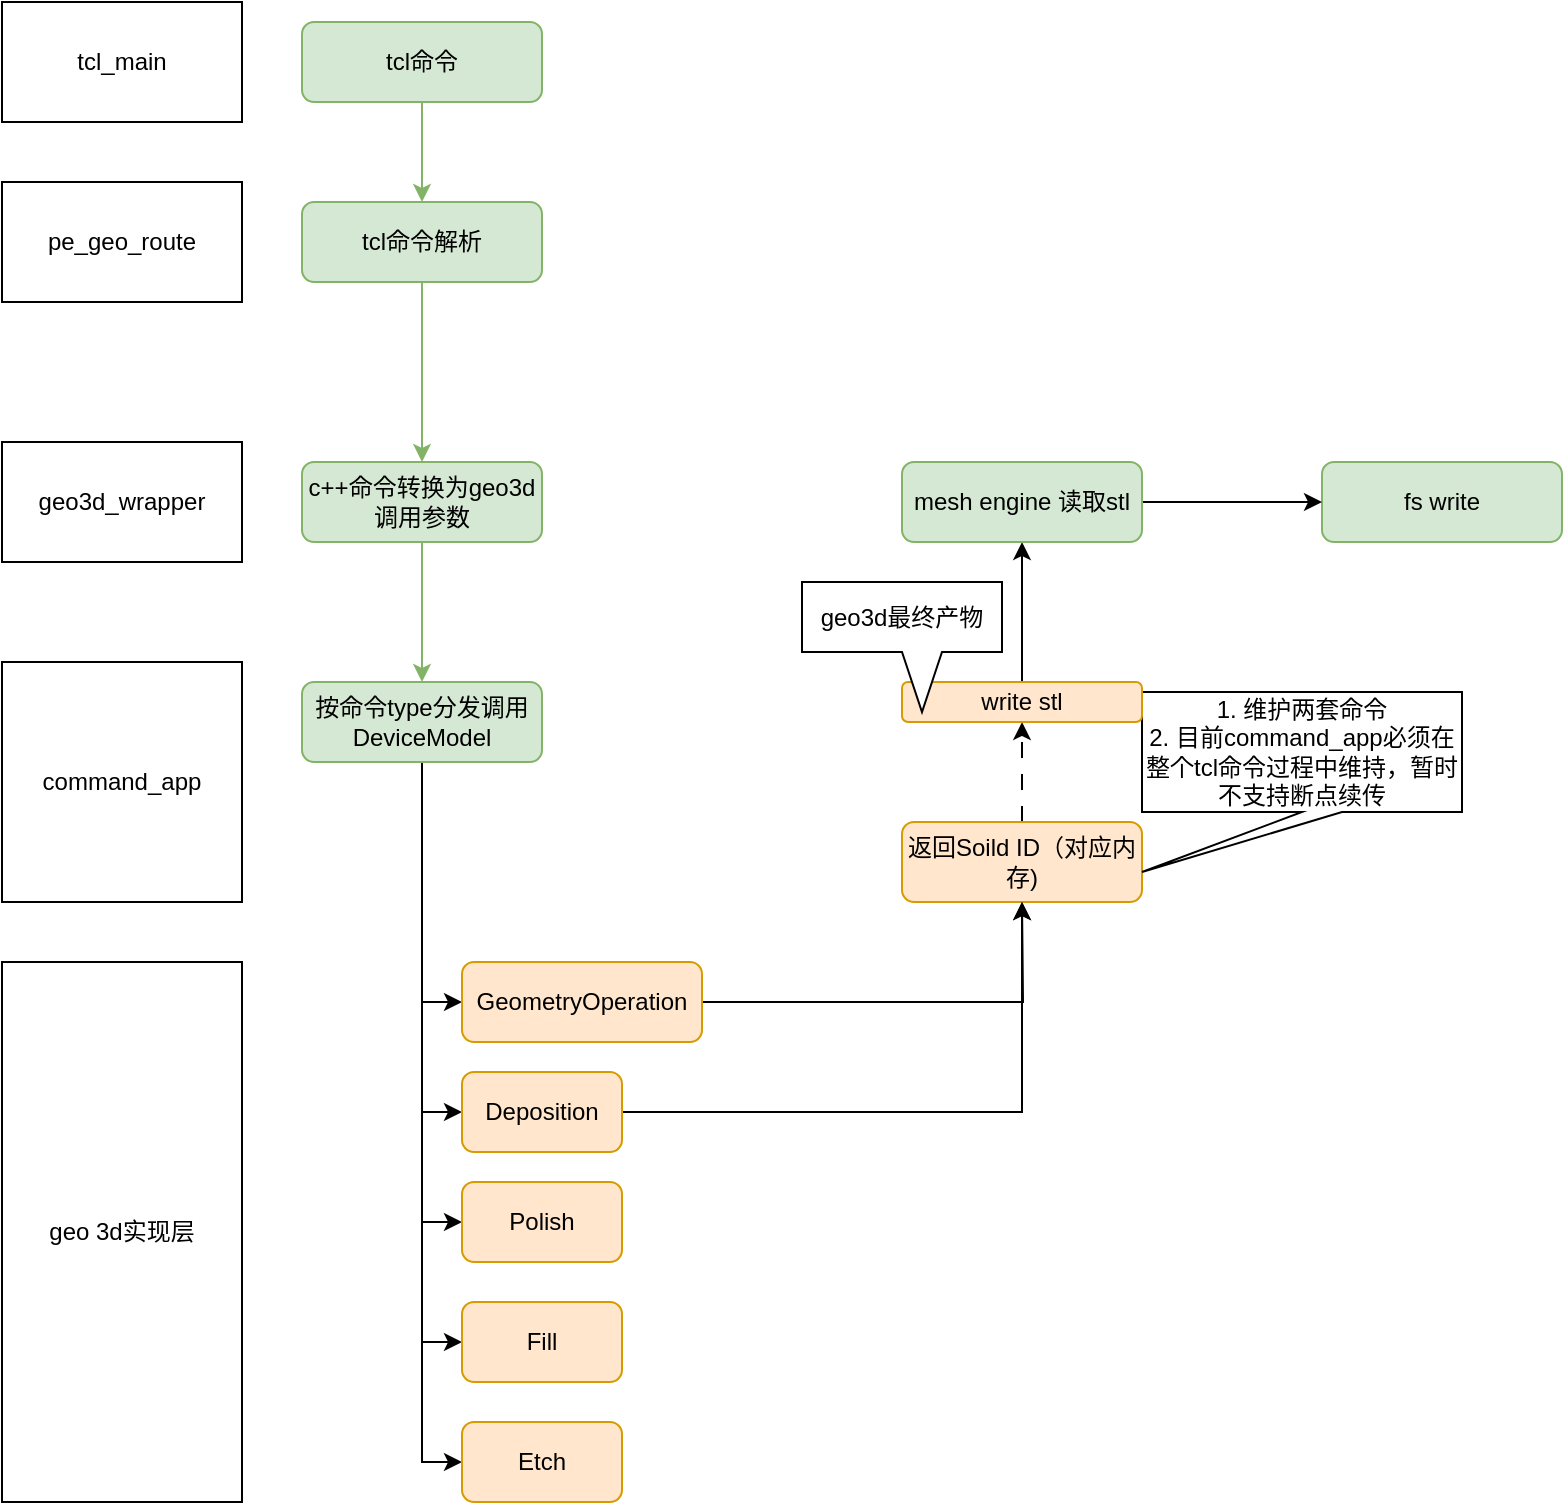 <mxfile version="22.1.15" type="github">
  <diagram id="C5RBs43oDa-KdzZeNtuy" name="Page-1">
    <mxGraphModel dx="1050" dy="556" grid="1" gridSize="10" guides="1" tooltips="1" connect="1" arrows="1" fold="1" page="1" pageScale="1" pageWidth="827" pageHeight="1169" math="0" shadow="0">
      <root>
        <mxCell id="WIyWlLk6GJQsqaUBKTNV-0" />
        <mxCell id="WIyWlLk6GJQsqaUBKTNV-1" parent="WIyWlLk6GJQsqaUBKTNV-0" />
        <mxCell id="1xFHwidM4DEau7xeVpxm-11" style="edgeStyle=orthogonalEdgeStyle;rounded=0;orthogonalLoop=1;jettySize=auto;html=1;entryX=0.5;entryY=0;entryDx=0;entryDy=0;fillColor=#d5e8d4;strokeColor=#82b366;" parent="WIyWlLk6GJQsqaUBKTNV-1" source="WIyWlLk6GJQsqaUBKTNV-3" target="1xFHwidM4DEau7xeVpxm-0" edge="1">
          <mxGeometry relative="1" as="geometry" />
        </mxCell>
        <mxCell id="WIyWlLk6GJQsqaUBKTNV-3" value="tcl命令" style="rounded=1;whiteSpace=wrap;html=1;fontSize=12;glass=0;strokeWidth=1;shadow=0;fillColor=#d5e8d4;strokeColor=#82b366;" parent="WIyWlLk6GJQsqaUBKTNV-1" vertex="1">
          <mxGeometry x="160" y="80" width="120" height="40" as="geometry" />
        </mxCell>
        <mxCell id="1xFHwidM4DEau7xeVpxm-3" style="edgeStyle=orthogonalEdgeStyle;rounded=0;orthogonalLoop=1;jettySize=auto;html=1;entryX=0.5;entryY=0;entryDx=0;entryDy=0;fillColor=#d5e8d4;strokeColor=#82b366;" parent="WIyWlLk6GJQsqaUBKTNV-1" source="1xFHwidM4DEau7xeVpxm-0" target="1xFHwidM4DEau7xeVpxm-2" edge="1">
          <mxGeometry relative="1" as="geometry" />
        </mxCell>
        <mxCell id="1xFHwidM4DEau7xeVpxm-0" value="tcl命令解析" style="rounded=1;whiteSpace=wrap;html=1;fontSize=12;glass=0;strokeWidth=1;shadow=0;fillColor=#d5e8d4;strokeColor=#82b366;" parent="WIyWlLk6GJQsqaUBKTNV-1" vertex="1">
          <mxGeometry x="160" y="170" width="120" height="40" as="geometry" />
        </mxCell>
        <mxCell id="1xFHwidM4DEau7xeVpxm-17" style="edgeStyle=orthogonalEdgeStyle;rounded=0;orthogonalLoop=1;jettySize=auto;html=1;entryX=0.5;entryY=0;entryDx=0;entryDy=0;fillColor=#d5e8d4;strokeColor=#82b366;" parent="WIyWlLk6GJQsqaUBKTNV-1" source="1xFHwidM4DEau7xeVpxm-2" target="1xFHwidM4DEau7xeVpxm-16" edge="1">
          <mxGeometry relative="1" as="geometry" />
        </mxCell>
        <mxCell id="1xFHwidM4DEau7xeVpxm-2" value="c++命令转换为geo3d调用参数" style="rounded=1;whiteSpace=wrap;html=1;fontSize=12;glass=0;strokeWidth=1;shadow=0;fillColor=#d5e8d4;strokeColor=#82b366;" parent="WIyWlLk6GJQsqaUBKTNV-1" vertex="1">
          <mxGeometry x="160" y="300" width="120" height="40" as="geometry" />
        </mxCell>
        <mxCell id="1xFHwidM4DEau7xeVpxm-5" value="tcl_main" style="rounded=0;whiteSpace=wrap;html=1;" parent="WIyWlLk6GJQsqaUBKTNV-1" vertex="1">
          <mxGeometry x="10" y="70" width="120" height="60" as="geometry" />
        </mxCell>
        <mxCell id="1xFHwidM4DEau7xeVpxm-7" value="pe_geo_route" style="rounded=0;whiteSpace=wrap;html=1;" parent="WIyWlLk6GJQsqaUBKTNV-1" vertex="1">
          <mxGeometry x="10" y="160" width="120" height="60" as="geometry" />
        </mxCell>
        <mxCell id="1xFHwidM4DEau7xeVpxm-8" value="geo3d_wrapper" style="rounded=0;whiteSpace=wrap;html=1;" parent="WIyWlLk6GJQsqaUBKTNV-1" vertex="1">
          <mxGeometry x="10" y="290" width="120" height="60" as="geometry" />
        </mxCell>
        <mxCell id="1xFHwidM4DEau7xeVpxm-12" value="command_app" style="rounded=0;whiteSpace=wrap;html=1;" parent="WIyWlLk6GJQsqaUBKTNV-1" vertex="1">
          <mxGeometry x="10" y="400" width="120" height="120" as="geometry" />
        </mxCell>
        <mxCell id="1xFHwidM4DEau7xeVpxm-32" style="edgeStyle=orthogonalEdgeStyle;rounded=0;orthogonalLoop=1;jettySize=auto;html=1;entryX=0;entryY=0.5;entryDx=0;entryDy=0;" parent="WIyWlLk6GJQsqaUBKTNV-1" source="1xFHwidM4DEau7xeVpxm-16" target="1xFHwidM4DEau7xeVpxm-24" edge="1">
          <mxGeometry relative="1" as="geometry" />
        </mxCell>
        <mxCell id="1xFHwidM4DEau7xeVpxm-33" style="edgeStyle=orthogonalEdgeStyle;rounded=0;orthogonalLoop=1;jettySize=auto;html=1;entryX=0;entryY=0.5;entryDx=0;entryDy=0;" parent="WIyWlLk6GJQsqaUBKTNV-1" source="1xFHwidM4DEau7xeVpxm-16" target="1xFHwidM4DEau7xeVpxm-25" edge="1">
          <mxGeometry relative="1" as="geometry" />
        </mxCell>
        <mxCell id="1xFHwidM4DEau7xeVpxm-34" style="edgeStyle=orthogonalEdgeStyle;rounded=0;orthogonalLoop=1;jettySize=auto;html=1;exitX=0.5;exitY=1;exitDx=0;exitDy=0;entryX=0;entryY=0.5;entryDx=0;entryDy=0;" parent="WIyWlLk6GJQsqaUBKTNV-1" source="1xFHwidM4DEau7xeVpxm-16" target="1xFHwidM4DEau7xeVpxm-28" edge="1">
          <mxGeometry relative="1" as="geometry" />
        </mxCell>
        <mxCell id="1xFHwidM4DEau7xeVpxm-35" style="edgeStyle=orthogonalEdgeStyle;rounded=0;orthogonalLoop=1;jettySize=auto;html=1;entryX=0;entryY=0.5;entryDx=0;entryDy=0;" parent="WIyWlLk6GJQsqaUBKTNV-1" source="1xFHwidM4DEau7xeVpxm-16" target="1xFHwidM4DEau7xeVpxm-29" edge="1">
          <mxGeometry relative="1" as="geometry" />
        </mxCell>
        <mxCell id="1xFHwidM4DEau7xeVpxm-36" style="edgeStyle=orthogonalEdgeStyle;rounded=0;orthogonalLoop=1;jettySize=auto;html=1;entryX=0;entryY=0.5;entryDx=0;entryDy=0;" parent="WIyWlLk6GJQsqaUBKTNV-1" source="1xFHwidM4DEau7xeVpxm-16" target="1xFHwidM4DEau7xeVpxm-30" edge="1">
          <mxGeometry relative="1" as="geometry" />
        </mxCell>
        <mxCell id="1xFHwidM4DEau7xeVpxm-16" value="按命令type分发调用DeviceModel" style="rounded=1;whiteSpace=wrap;html=1;fontSize=12;glass=0;strokeWidth=1;shadow=0;fillColor=#d5e8d4;strokeColor=#82b366;" parent="WIyWlLk6GJQsqaUBKTNV-1" vertex="1">
          <mxGeometry x="160" y="410" width="120" height="40" as="geometry" />
        </mxCell>
        <mxCell id="084bBf5FImpD8F8ZZbJ8-1" style="edgeStyle=orthogonalEdgeStyle;rounded=0;orthogonalLoop=1;jettySize=auto;html=1;entryX=0.5;entryY=1;entryDx=0;entryDy=0;dashed=1;dashPattern=8 8;" edge="1" parent="WIyWlLk6GJQsqaUBKTNV-1" source="1xFHwidM4DEau7xeVpxm-18" target="084bBf5FImpD8F8ZZbJ8-0">
          <mxGeometry relative="1" as="geometry" />
        </mxCell>
        <mxCell id="1xFHwidM4DEau7xeVpxm-18" value="返回Soild ID（对应内存)" style="rounded=1;whiteSpace=wrap;html=1;fontSize=12;glass=0;strokeWidth=1;shadow=0;fillColor=#ffe6cc;strokeColor=#d79b00;" parent="WIyWlLk6GJQsqaUBKTNV-1" vertex="1">
          <mxGeometry x="460" y="480" width="120" height="40" as="geometry" />
        </mxCell>
        <mxCell id="1xFHwidM4DEau7xeVpxm-21" value="1. 维护两套命令&lt;br&gt;2. 目前command_app必须在整个tcl命令过程中维持，暂时不支持断点续传" style="shape=callout;whiteSpace=wrap;html=1;perimeter=calloutPerimeter;position2=0;" parent="WIyWlLk6GJQsqaUBKTNV-1" vertex="1">
          <mxGeometry x="580" y="415" width="160" height="90" as="geometry" />
        </mxCell>
        <mxCell id="1xFHwidM4DEau7xeVpxm-38" style="edgeStyle=orthogonalEdgeStyle;rounded=0;orthogonalLoop=1;jettySize=auto;html=1;" parent="WIyWlLk6GJQsqaUBKTNV-1" source="1xFHwidM4DEau7xeVpxm-24" edge="1">
          <mxGeometry relative="1" as="geometry">
            <mxPoint x="520" y="520" as="targetPoint" />
          </mxGeometry>
        </mxCell>
        <mxCell id="1xFHwidM4DEau7xeVpxm-24" value="GeometryOperation" style="rounded=1;whiteSpace=wrap;html=1;fillColor=#ffe6cc;strokeColor=#d79b00;" parent="WIyWlLk6GJQsqaUBKTNV-1" vertex="1">
          <mxGeometry x="240" y="550" width="120" height="40" as="geometry" />
        </mxCell>
        <mxCell id="1xFHwidM4DEau7xeVpxm-37" style="edgeStyle=orthogonalEdgeStyle;rounded=0;orthogonalLoop=1;jettySize=auto;html=1;entryX=0.5;entryY=1;entryDx=0;entryDy=0;" parent="WIyWlLk6GJQsqaUBKTNV-1" source="1xFHwidM4DEau7xeVpxm-25" target="1xFHwidM4DEau7xeVpxm-18" edge="1">
          <mxGeometry relative="1" as="geometry" />
        </mxCell>
        <mxCell id="1xFHwidM4DEau7xeVpxm-25" value="Deposition" style="rounded=1;whiteSpace=wrap;html=1;fillColor=#ffe6cc;strokeColor=#d79b00;" parent="WIyWlLk6GJQsqaUBKTNV-1" vertex="1">
          <mxGeometry x="240" y="605" width="80" height="40" as="geometry" />
        </mxCell>
        <mxCell id="1xFHwidM4DEau7xeVpxm-28" value="Polish" style="rounded=1;whiteSpace=wrap;html=1;fillColor=#ffe6cc;strokeColor=#d79b00;" parent="WIyWlLk6GJQsqaUBKTNV-1" vertex="1">
          <mxGeometry x="240" y="660" width="80" height="40" as="geometry" />
        </mxCell>
        <mxCell id="1xFHwidM4DEau7xeVpxm-29" value="Fill" style="rounded=1;whiteSpace=wrap;html=1;fillColor=#ffe6cc;strokeColor=#d79b00;" parent="WIyWlLk6GJQsqaUBKTNV-1" vertex="1">
          <mxGeometry x="240" y="720" width="80" height="40" as="geometry" />
        </mxCell>
        <mxCell id="1xFHwidM4DEau7xeVpxm-30" value="Etch" style="rounded=1;whiteSpace=wrap;html=1;fillColor=#ffe6cc;strokeColor=#d79b00;" parent="WIyWlLk6GJQsqaUBKTNV-1" vertex="1">
          <mxGeometry x="240" y="780" width="80" height="40" as="geometry" />
        </mxCell>
        <mxCell id="1xFHwidM4DEau7xeVpxm-31" value="geo 3d实现层" style="rounded=0;whiteSpace=wrap;html=1;" parent="WIyWlLk6GJQsqaUBKTNV-1" vertex="1">
          <mxGeometry x="10" y="550" width="120" height="270" as="geometry" />
        </mxCell>
        <mxCell id="084bBf5FImpD8F8ZZbJ8-5" style="edgeStyle=orthogonalEdgeStyle;rounded=0;orthogonalLoop=1;jettySize=auto;html=1;entryX=0.5;entryY=1;entryDx=0;entryDy=0;" edge="1" parent="WIyWlLk6GJQsqaUBKTNV-1" source="084bBf5FImpD8F8ZZbJ8-0" target="084bBf5FImpD8F8ZZbJ8-4">
          <mxGeometry relative="1" as="geometry" />
        </mxCell>
        <mxCell id="084bBf5FImpD8F8ZZbJ8-0" value="write stl" style="rounded=1;whiteSpace=wrap;html=1;fontSize=12;glass=0;strokeWidth=1;shadow=0;fillColor=#ffe6cc;strokeColor=#d79b00;" vertex="1" parent="WIyWlLk6GJQsqaUBKTNV-1">
          <mxGeometry x="460" y="410" width="120" height="20" as="geometry" />
        </mxCell>
        <mxCell id="084bBf5FImpD8F8ZZbJ8-3" value="fs write" style="rounded=1;whiteSpace=wrap;html=1;fontSize=12;glass=0;strokeWidth=1;shadow=0;fillColor=#d5e8d4;strokeColor=#82b366;" vertex="1" parent="WIyWlLk6GJQsqaUBKTNV-1">
          <mxGeometry x="670" y="300" width="120" height="40" as="geometry" />
        </mxCell>
        <mxCell id="084bBf5FImpD8F8ZZbJ8-6" style="edgeStyle=orthogonalEdgeStyle;rounded=0;orthogonalLoop=1;jettySize=auto;html=1;exitX=1;exitY=0.5;exitDx=0;exitDy=0;entryX=0;entryY=0.5;entryDx=0;entryDy=0;" edge="1" parent="WIyWlLk6GJQsqaUBKTNV-1" source="084bBf5FImpD8F8ZZbJ8-4" target="084bBf5FImpD8F8ZZbJ8-3">
          <mxGeometry relative="1" as="geometry" />
        </mxCell>
        <mxCell id="084bBf5FImpD8F8ZZbJ8-4" value="mesh engine 读取stl" style="rounded=1;whiteSpace=wrap;html=1;fontSize=12;glass=0;strokeWidth=1;shadow=0;fillColor=#d5e8d4;strokeColor=#82b366;" vertex="1" parent="WIyWlLk6GJQsqaUBKTNV-1">
          <mxGeometry x="460" y="300" width="120" height="40" as="geometry" />
        </mxCell>
        <mxCell id="084bBf5FImpD8F8ZZbJ8-7" value="geo3d最终产物" style="shape=callout;whiteSpace=wrap;html=1;perimeter=calloutPerimeter;position2=0.6;" vertex="1" parent="WIyWlLk6GJQsqaUBKTNV-1">
          <mxGeometry x="410" y="360" width="100" height="65" as="geometry" />
        </mxCell>
      </root>
    </mxGraphModel>
  </diagram>
</mxfile>
